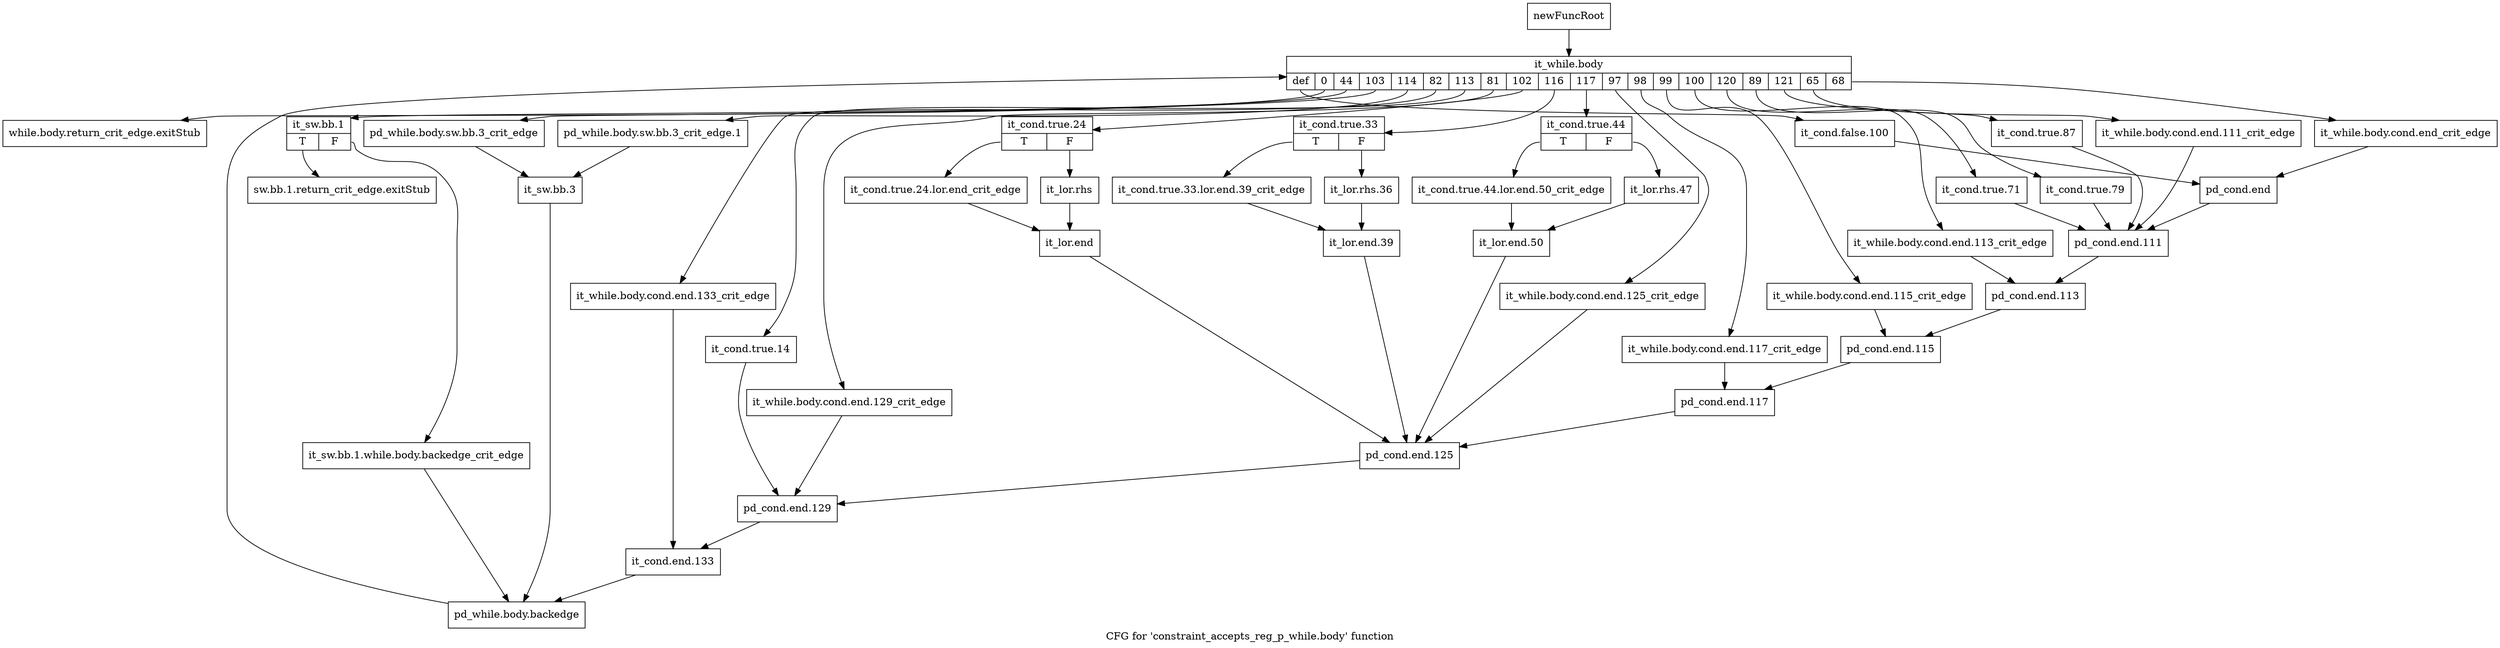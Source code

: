 digraph "CFG for 'constraint_accepts_reg_p_while.body' function" {
	label="CFG for 'constraint_accepts_reg_p_while.body' function";

	Node0xbf92140 [shape=record,label="{newFuncRoot}"];
	Node0xbf92140 -> Node0xbfa0270;
	Node0xbfa01d0 [shape=record,label="{while.body.return_crit_edge.exitStub}"];
	Node0xbfa0220 [shape=record,label="{sw.bb.1.return_crit_edge.exitStub}"];
	Node0xbfa0270 [shape=record,label="{it_while.body|{<s0>def|<s1>0|<s2>44|<s3>103|<s4>114|<s5>82|<s6>113|<s7>81|<s8>102|<s9>116|<s10>117|<s11>97|<s12>98|<s13>99|<s14>100|<s15>120|<s16>89|<s17>121|<s18>65|<s19>68}}"];
	Node0xbfa0270:s0 -> Node0xbfa0bd0;
	Node0xbfa0270:s1 -> Node0xbfa01d0;
	Node0xbfa0270:s2 -> Node0xbfa0b30;
	Node0xbfa0270:s3 -> Node0xbfa0a90;
	Node0xbfa0270:s4 -> Node0xbfa0a40;
	Node0xbfa0270:s5 -> Node0xbfa09f0;
	Node0xbfa0270:s6 -> Node0xbfa09a0;
	Node0xbfa0270:s7 -> Node0xbfa0950;
	Node0xbfa0270:s8 -> Node0xbfa0810;
	Node0xbfa0270:s9 -> Node0xbfa06d0;
	Node0xbfa0270:s10 -> Node0xbfa0590;
	Node0xbfa0270:s11 -> Node0xbfa0540;
	Node0xbfa0270:s12 -> Node0xbfa04f0;
	Node0xbfa0270:s13 -> Node0xbfa04a0;
	Node0xbfa0270:s14 -> Node0xbfa0450;
	Node0xbfa0270:s15 -> Node0xbfa0400;
	Node0xbfa0270:s16 -> Node0xbfa03b0;
	Node0xbfa0270:s17 -> Node0xbfa0360;
	Node0xbfa0270:s18 -> Node0xbfa0310;
	Node0xbfa0270:s19 -> Node0xbfa02c0;
	Node0xbfa02c0 [shape=record,label="{it_while.body.cond.end_crit_edge}"];
	Node0xbfa02c0 -> Node0xbfa0c20;
	Node0xbfa0310 [shape=record,label="{it_while.body.cond.end.111_crit_edge}"];
	Node0xbfa0310 -> Node0xbfa0c70;
	Node0xbfa0360 [shape=record,label="{it_cond.true.87}"];
	Node0xbfa0360 -> Node0xbfa0c70;
	Node0xbfa03b0 [shape=record,label="{it_cond.true.79}"];
	Node0xbfa03b0 -> Node0xbfa0c70;
	Node0xbfa0400 [shape=record,label="{it_cond.true.71}"];
	Node0xbfa0400 -> Node0xbfa0c70;
	Node0xbfa0450 [shape=record,label="{it_while.body.cond.end.113_crit_edge}"];
	Node0xbfa0450 -> Node0xbfa0cc0;
	Node0xbfa04a0 [shape=record,label="{it_while.body.cond.end.115_crit_edge}"];
	Node0xbfa04a0 -> Node0xbfa0d10;
	Node0xbfa04f0 [shape=record,label="{it_while.body.cond.end.117_crit_edge}"];
	Node0xbfa04f0 -> Node0xbfa0d60;
	Node0xbfa0540 [shape=record,label="{it_while.body.cond.end.125_crit_edge}"];
	Node0xbfa0540 -> Node0xbfa0db0;
	Node0xbfa0590 [shape=record,label="{it_cond.true.44|{<s0>T|<s1>F}}"];
	Node0xbfa0590:s0 -> Node0xbfa0630;
	Node0xbfa0590:s1 -> Node0xbfa05e0;
	Node0xbfa05e0 [shape=record,label="{it_lor.rhs.47}"];
	Node0xbfa05e0 -> Node0xbfa0680;
	Node0xbfa0630 [shape=record,label="{it_cond.true.44.lor.end.50_crit_edge}"];
	Node0xbfa0630 -> Node0xbfa0680;
	Node0xbfa0680 [shape=record,label="{it_lor.end.50}"];
	Node0xbfa0680 -> Node0xbfa0db0;
	Node0xbfa06d0 [shape=record,label="{it_cond.true.33|{<s0>T|<s1>F}}"];
	Node0xbfa06d0:s0 -> Node0xbfa0770;
	Node0xbfa06d0:s1 -> Node0xbfa0720;
	Node0xbfa0720 [shape=record,label="{it_lor.rhs.36}"];
	Node0xbfa0720 -> Node0xbfa07c0;
	Node0xbfa0770 [shape=record,label="{it_cond.true.33.lor.end.39_crit_edge}"];
	Node0xbfa0770 -> Node0xbfa07c0;
	Node0xbfa07c0 [shape=record,label="{it_lor.end.39}"];
	Node0xbfa07c0 -> Node0xbfa0db0;
	Node0xbfa0810 [shape=record,label="{it_cond.true.24|{<s0>T|<s1>F}}"];
	Node0xbfa0810:s0 -> Node0xbfa08b0;
	Node0xbfa0810:s1 -> Node0xbfa0860;
	Node0xbfa0860 [shape=record,label="{it_lor.rhs}"];
	Node0xbfa0860 -> Node0xbfa0900;
	Node0xbfa08b0 [shape=record,label="{it_cond.true.24.lor.end_crit_edge}"];
	Node0xbfa08b0 -> Node0xbfa0900;
	Node0xbfa0900 [shape=record,label="{it_lor.end}"];
	Node0xbfa0900 -> Node0xbfa0db0;
	Node0xbfa0950 [shape=record,label="{it_while.body.cond.end.129_crit_edge}"];
	Node0xbfa0950 -> Node0xbfa0e00;
	Node0xbfa09a0 [shape=record,label="{it_cond.true.14}"];
	Node0xbfa09a0 -> Node0xbfa0e00;
	Node0xbfa09f0 [shape=record,label="{it_while.body.cond.end.133_crit_edge}"];
	Node0xbfa09f0 -> Node0xbfa0e50;
	Node0xbfa0a40 [shape=record,label="{pd_while.body.sw.bb.3_crit_edge.1}"];
	Node0xbfa0a40 -> Node0xbfa0ae0;
	Node0xbfa0a90 [shape=record,label="{pd_while.body.sw.bb.3_crit_edge}"];
	Node0xbfa0a90 -> Node0xbfa0ae0;
	Node0xbfa0ae0 [shape=record,label="{it_sw.bb.3}"];
	Node0xbfa0ae0 -> Node0xbfa0ea0;
	Node0xbfa0b30 [shape=record,label="{it_sw.bb.1|{<s0>T|<s1>F}}"];
	Node0xbfa0b30:s0 -> Node0xbfa0220;
	Node0xbfa0b30:s1 -> Node0xbfa0b80;
	Node0xbfa0b80 [shape=record,label="{it_sw.bb.1.while.body.backedge_crit_edge}"];
	Node0xbfa0b80 -> Node0xbfa0ea0;
	Node0xbfa0bd0 [shape=record,label="{it_cond.false.100}"];
	Node0xbfa0bd0 -> Node0xbfa0c20;
	Node0xbfa0c20 [shape=record,label="{pd_cond.end}"];
	Node0xbfa0c20 -> Node0xbfa0c70;
	Node0xbfa0c70 [shape=record,label="{pd_cond.end.111}"];
	Node0xbfa0c70 -> Node0xbfa0cc0;
	Node0xbfa0cc0 [shape=record,label="{pd_cond.end.113}"];
	Node0xbfa0cc0 -> Node0xbfa0d10;
	Node0xbfa0d10 [shape=record,label="{pd_cond.end.115}"];
	Node0xbfa0d10 -> Node0xbfa0d60;
	Node0xbfa0d60 [shape=record,label="{pd_cond.end.117}"];
	Node0xbfa0d60 -> Node0xbfa0db0;
	Node0xbfa0db0 [shape=record,label="{pd_cond.end.125}"];
	Node0xbfa0db0 -> Node0xbfa0e00;
	Node0xbfa0e00 [shape=record,label="{pd_cond.end.129}"];
	Node0xbfa0e00 -> Node0xbfa0e50;
	Node0xbfa0e50 [shape=record,label="{it_cond.end.133}"];
	Node0xbfa0e50 -> Node0xbfa0ea0;
	Node0xbfa0ea0 [shape=record,label="{pd_while.body.backedge}"];
	Node0xbfa0ea0 -> Node0xbfa0270;
}
